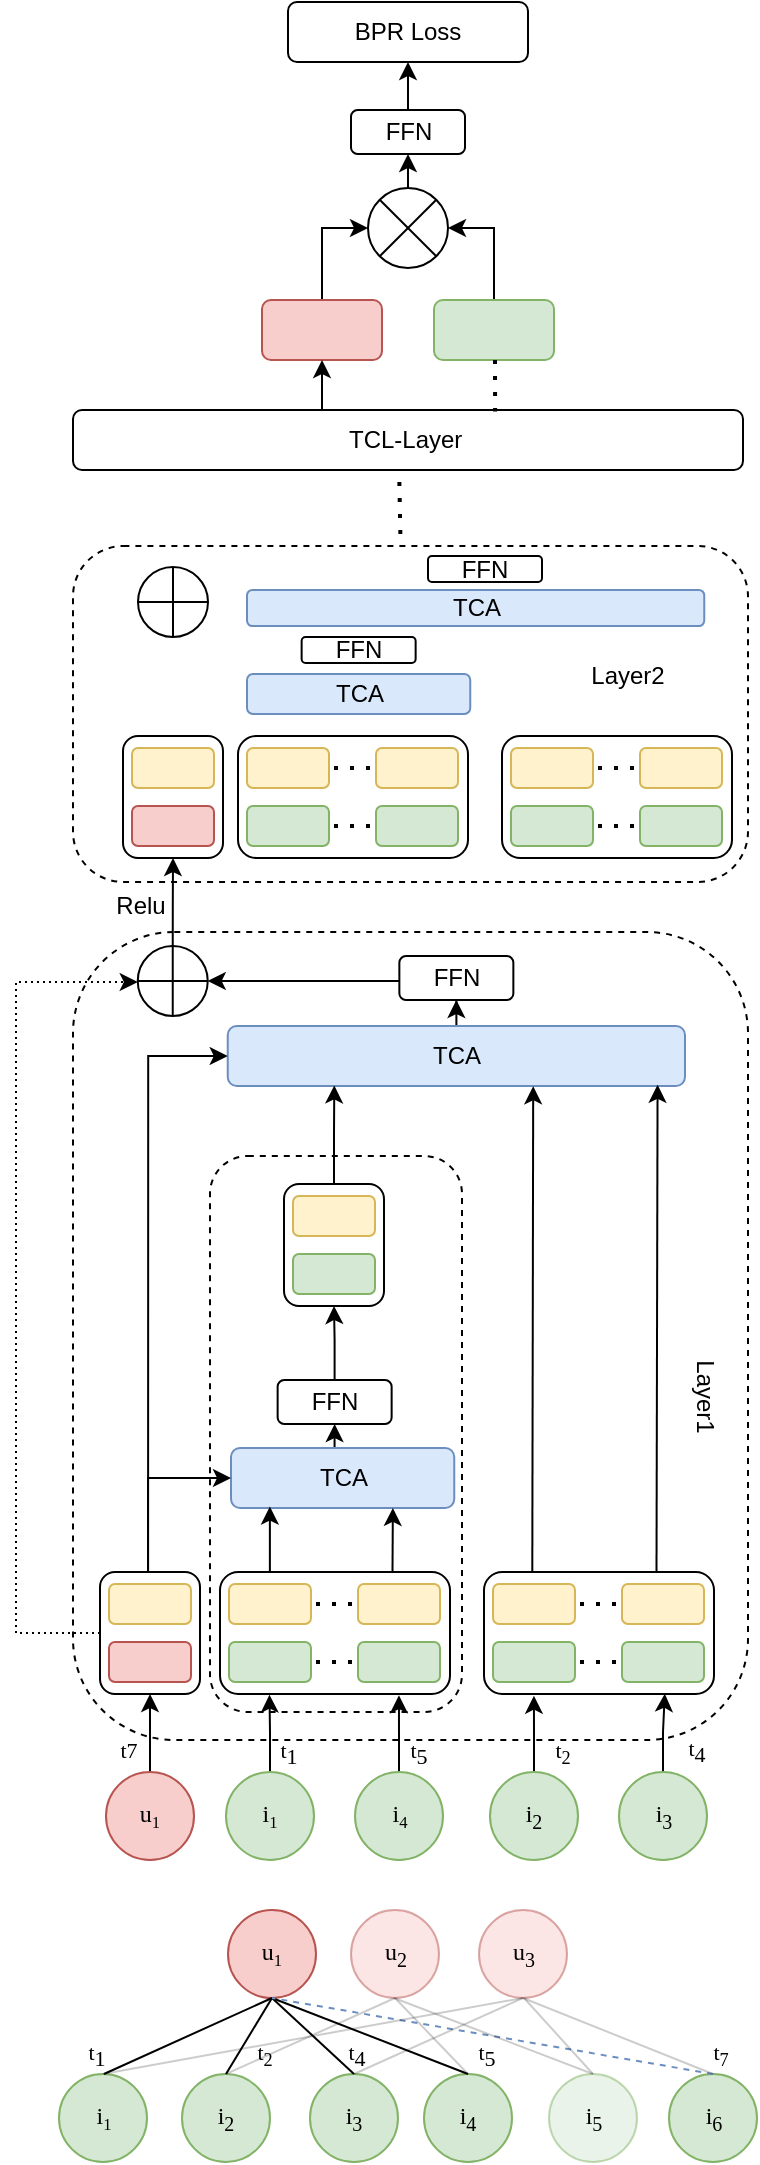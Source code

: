 <mxfile version="21.1.2" type="github">
  <diagram name="第 1 页" id="gWeG35e6C86zQD0y6pNc">
    <mxGraphModel dx="520" dy="282" grid="0" gridSize="10" guides="1" tooltips="1" connect="1" arrows="1" fold="1" page="1" pageScale="1" pageWidth="827" pageHeight="1169" math="0" shadow="0">
      <root>
        <mxCell id="0" />
        <mxCell id="1" parent="0" />
        <mxCell id="XD2-V8QEW1LzV1P3F_-f-18" value="" style="rounded=1;whiteSpace=wrap;html=1;dashed=1;" vertex="1" parent="1">
          <mxGeometry x="303.5" y="511" width="337.5" height="404" as="geometry" />
        </mxCell>
        <mxCell id="XD2-V8QEW1LzV1P3F_-f-1" value="BPR Loss" style="rounded=1;whiteSpace=wrap;html=1;" vertex="1" parent="1">
          <mxGeometry x="411" y="46" width="120" height="30" as="geometry" />
        </mxCell>
        <mxCell id="XD2-V8QEW1LzV1P3F_-f-12" style="edgeStyle=orthogonalEdgeStyle;rounded=0;orthogonalLoop=1;jettySize=auto;html=1;entryX=0;entryY=0.5;entryDx=0;entryDy=0;" edge="1" parent="1" source="XD2-V8QEW1LzV1P3F_-f-3" target="XD2-V8QEW1LzV1P3F_-f-7">
          <mxGeometry relative="1" as="geometry" />
        </mxCell>
        <mxCell id="XD2-V8QEW1LzV1P3F_-f-3" value="" style="rounded=1;whiteSpace=wrap;html=1;fillColor=#f8cecc;strokeColor=#b85450;" vertex="1" parent="1">
          <mxGeometry x="398" y="195" width="60" height="30" as="geometry" />
        </mxCell>
        <mxCell id="XD2-V8QEW1LzV1P3F_-f-13" style="edgeStyle=orthogonalEdgeStyle;rounded=0;orthogonalLoop=1;jettySize=auto;html=1;entryX=1;entryY=0.5;entryDx=0;entryDy=0;" edge="1" parent="1" source="XD2-V8QEW1LzV1P3F_-f-5" target="XD2-V8QEW1LzV1P3F_-f-7">
          <mxGeometry relative="1" as="geometry" />
        </mxCell>
        <mxCell id="XD2-V8QEW1LzV1P3F_-f-5" value="" style="rounded=1;whiteSpace=wrap;html=1;fillColor=#d5e8d4;strokeColor=#82b366;" vertex="1" parent="1">
          <mxGeometry x="484" y="195" width="60" height="30" as="geometry" />
        </mxCell>
        <mxCell id="XD2-V8QEW1LzV1P3F_-f-8" style="edgeStyle=orthogonalEdgeStyle;rounded=0;orthogonalLoop=1;jettySize=auto;html=1;entryX=0.5;entryY=1;entryDx=0;entryDy=0;" edge="1" parent="1" source="XD2-V8QEW1LzV1P3F_-f-6" target="XD2-V8QEW1LzV1P3F_-f-1">
          <mxGeometry relative="1" as="geometry" />
        </mxCell>
        <mxCell id="XD2-V8QEW1LzV1P3F_-f-6" value="FFN" style="rounded=1;whiteSpace=wrap;html=1;" vertex="1" parent="1">
          <mxGeometry x="442.5" y="100" width="57" height="22" as="geometry" />
        </mxCell>
        <mxCell id="XD2-V8QEW1LzV1P3F_-f-185" value="" style="rounded=1;whiteSpace=wrap;html=1;dashed=1;" vertex="1" parent="1">
          <mxGeometry x="372" y="623" width="126" height="278" as="geometry" />
        </mxCell>
        <mxCell id="XD2-V8QEW1LzV1P3F_-f-7" value="" style="ellipse;whiteSpace=wrap;html=1;aspect=fixed;" vertex="1" parent="1">
          <mxGeometry x="451" y="139" width="40" height="40" as="geometry" />
        </mxCell>
        <mxCell id="XD2-V8QEW1LzV1P3F_-f-10" value="" style="endArrow=none;html=1;rounded=0;entryX=0;entryY=0;entryDx=0;entryDy=0;exitX=1;exitY=1;exitDx=0;exitDy=0;" edge="1" parent="1" source="XD2-V8QEW1LzV1P3F_-f-7" target="XD2-V8QEW1LzV1P3F_-f-7">
          <mxGeometry width="50" height="50" relative="1" as="geometry">
            <mxPoint x="521" y="174" as="sourcePoint" />
            <mxPoint x="571" y="124" as="targetPoint" />
          </mxGeometry>
        </mxCell>
        <mxCell id="XD2-V8QEW1LzV1P3F_-f-11" value="" style="endArrow=none;html=1;rounded=0;entryX=1;entryY=0;entryDx=0;entryDy=0;exitX=0;exitY=1;exitDx=0;exitDy=0;" edge="1" parent="1" source="XD2-V8QEW1LzV1P3F_-f-7" target="XD2-V8QEW1LzV1P3F_-f-7">
          <mxGeometry width="50" height="50" relative="1" as="geometry">
            <mxPoint x="521" y="174" as="sourcePoint" />
            <mxPoint x="571" y="124" as="targetPoint" />
          </mxGeometry>
        </mxCell>
        <mxCell id="XD2-V8QEW1LzV1P3F_-f-14" value="TCL-Layer&amp;nbsp;" style="rounded=1;whiteSpace=wrap;html=1;" vertex="1" parent="1">
          <mxGeometry x="303.5" y="250" width="335" height="30" as="geometry" />
        </mxCell>
        <mxCell id="XD2-V8QEW1LzV1P3F_-f-15" value="" style="endArrow=classic;html=1;rounded=0;entryX=0.5;entryY=1;entryDx=0;entryDy=0;" edge="1" parent="1" target="XD2-V8QEW1LzV1P3F_-f-3">
          <mxGeometry width="50" height="50" relative="1" as="geometry">
            <mxPoint x="428" y="250" as="sourcePoint" />
            <mxPoint x="573" y="181" as="targetPoint" />
          </mxGeometry>
        </mxCell>
        <mxCell id="XD2-V8QEW1LzV1P3F_-f-16" value="" style="endArrow=none;dashed=1;html=1;dashPattern=1 3;strokeWidth=2;rounded=0;entryX=0.63;entryY=0.026;entryDx=0;entryDy=0;entryPerimeter=0;" edge="1" parent="1" target="XD2-V8QEW1LzV1P3F_-f-14">
          <mxGeometry width="50" height="50" relative="1" as="geometry">
            <mxPoint x="514.5" y="225" as="sourcePoint" />
            <mxPoint x="513.5" y="253" as="targetPoint" />
          </mxGeometry>
        </mxCell>
        <mxCell id="XD2-V8QEW1LzV1P3F_-f-17" value="" style="rounded=1;whiteSpace=wrap;html=1;dashed=1;" vertex="1" parent="1">
          <mxGeometry x="303.5" y="318" width="337.5" height="168" as="geometry" />
        </mxCell>
        <mxCell id="XD2-V8QEW1LzV1P3F_-f-60" style="edgeStyle=orthogonalEdgeStyle;rounded=0;orthogonalLoop=1;jettySize=auto;html=1;entryX=0.5;entryY=1;entryDx=0;entryDy=0;" edge="1" parent="1" source="XD2-V8QEW1LzV1P3F_-f-20" target="XD2-V8QEW1LzV1P3F_-f-57">
          <mxGeometry relative="1" as="geometry" />
        </mxCell>
        <mxCell id="XD2-V8QEW1LzV1P3F_-f-20" value="TCA" style="rounded=1;whiteSpace=wrap;html=1;fillColor=#dae8fc;strokeColor=#6c8ebf;" vertex="1" parent="1">
          <mxGeometry x="380.87" y="558" width="228.63" height="30" as="geometry" />
        </mxCell>
        <mxCell id="XD2-V8QEW1LzV1P3F_-f-46" style="edgeStyle=orthogonalEdgeStyle;rounded=0;orthogonalLoop=1;jettySize=auto;html=1;entryX=0.5;entryY=1;entryDx=0;entryDy=0;" edge="1" parent="1" target="XD2-V8QEW1LzV1P3F_-f-45">
          <mxGeometry relative="1" as="geometry">
            <mxPoint x="434.286" y="769" as="sourcePoint" />
          </mxGeometry>
        </mxCell>
        <mxCell id="XD2-V8QEW1LzV1P3F_-f-21" value="TCA" style="rounded=1;whiteSpace=wrap;html=1;fillColor=#dae8fc;strokeColor=#6c8ebf;" vertex="1" parent="1">
          <mxGeometry x="382.5" y="769" width="111.63" height="30" as="geometry" />
        </mxCell>
        <mxCell id="XD2-V8QEW1LzV1P3F_-f-55" style="edgeStyle=orthogonalEdgeStyle;rounded=0;orthogonalLoop=1;jettySize=auto;html=1;entryX=0;entryY=0.5;entryDx=0;entryDy=0;" edge="1" parent="1" source="XD2-V8QEW1LzV1P3F_-f-22" target="XD2-V8QEW1LzV1P3F_-f-21">
          <mxGeometry relative="1" as="geometry">
            <Array as="points">
              <mxPoint x="341" y="784" />
            </Array>
          </mxGeometry>
        </mxCell>
        <mxCell id="XD2-V8QEW1LzV1P3F_-f-62" style="edgeStyle=orthogonalEdgeStyle;rounded=0;orthogonalLoop=1;jettySize=auto;html=1;dashed=1;dashPattern=1 2;" edge="1" parent="1" source="XD2-V8QEW1LzV1P3F_-f-22" target="XD2-V8QEW1LzV1P3F_-f-63">
          <mxGeometry relative="1" as="geometry">
            <mxPoint x="317" y="562.034" as="targetPoint" />
            <Array as="points">
              <mxPoint x="275" y="861" />
              <mxPoint x="275" y="536" />
            </Array>
          </mxGeometry>
        </mxCell>
        <mxCell id="XD2-V8QEW1LzV1P3F_-f-22" value="" style="rounded=1;whiteSpace=wrap;html=1;" vertex="1" parent="1">
          <mxGeometry x="317" y="831" width="50" height="61" as="geometry" />
        </mxCell>
        <mxCell id="XD2-V8QEW1LzV1P3F_-f-25" value="" style="rounded=1;whiteSpace=wrap;html=1;fillColor=#f8cecc;strokeColor=#b85450;" vertex="1" parent="1">
          <mxGeometry x="321.5" y="866" width="41" height="20" as="geometry" />
        </mxCell>
        <mxCell id="XD2-V8QEW1LzV1P3F_-f-56" style="edgeStyle=orthogonalEdgeStyle;rounded=0;orthogonalLoop=1;jettySize=auto;html=1;entryX=0;entryY=0.5;entryDx=0;entryDy=0;exitX=0.481;exitY=0.006;exitDx=0;exitDy=0;exitPerimeter=0;" edge="1" parent="1" source="XD2-V8QEW1LzV1P3F_-f-22" target="XD2-V8QEW1LzV1P3F_-f-20">
          <mxGeometry relative="1" as="geometry">
            <Array as="points">
              <mxPoint x="341" y="573" />
            </Array>
          </mxGeometry>
        </mxCell>
        <mxCell id="XD2-V8QEW1LzV1P3F_-f-26" value="" style="rounded=1;whiteSpace=wrap;html=1;fillColor=#fff2cc;strokeColor=#d6b656;" vertex="1" parent="1">
          <mxGeometry x="321.5" y="837" width="41" height="20" as="geometry" />
        </mxCell>
        <mxCell id="XD2-V8QEW1LzV1P3F_-f-27" value="" style="rounded=1;whiteSpace=wrap;html=1;" vertex="1" parent="1">
          <mxGeometry x="377" y="831" width="115" height="61" as="geometry" />
        </mxCell>
        <mxCell id="XD2-V8QEW1LzV1P3F_-f-28" value="" style="rounded=1;whiteSpace=wrap;html=1;fillColor=#d5e8d4;strokeColor=#82b366;" vertex="1" parent="1">
          <mxGeometry x="381.5" y="866" width="41" height="20" as="geometry" />
        </mxCell>
        <mxCell id="XD2-V8QEW1LzV1P3F_-f-29" value="" style="rounded=1;whiteSpace=wrap;html=1;fillColor=#fff2cc;strokeColor=#d6b656;" vertex="1" parent="1">
          <mxGeometry x="381.5" y="837" width="41" height="20" as="geometry" />
        </mxCell>
        <mxCell id="XD2-V8QEW1LzV1P3F_-f-30" value="" style="rounded=1;whiteSpace=wrap;html=1;fillColor=#fff2cc;strokeColor=#d6b656;" vertex="1" parent="1">
          <mxGeometry x="446" y="837" width="41" height="20" as="geometry" />
        </mxCell>
        <mxCell id="XD2-V8QEW1LzV1P3F_-f-31" value="" style="rounded=1;whiteSpace=wrap;html=1;fillColor=#d5e8d4;strokeColor=#82b366;" vertex="1" parent="1">
          <mxGeometry x="446" y="866" width="41" height="20" as="geometry" />
        </mxCell>
        <mxCell id="XD2-V8QEW1LzV1P3F_-f-33" value="" style="endArrow=none;dashed=1;html=1;dashPattern=1 3;strokeWidth=2;rounded=0;entryX=1;entryY=0.5;entryDx=0;entryDy=0;exitX=0;exitY=0.5;exitDx=0;exitDy=0;" edge="1" parent="1">
          <mxGeometry width="50" height="50" relative="1" as="geometry">
            <mxPoint x="443" y="876" as="sourcePoint" />
            <mxPoint x="419.5" y="876" as="targetPoint" />
          </mxGeometry>
        </mxCell>
        <mxCell id="XD2-V8QEW1LzV1P3F_-f-34" value="" style="endArrow=none;dashed=1;html=1;dashPattern=1 3;strokeWidth=2;rounded=0;entryX=1;entryY=0.5;entryDx=0;entryDy=0;" edge="1" parent="1">
          <mxGeometry width="50" height="50" relative="1" as="geometry">
            <mxPoint x="443" y="847" as="sourcePoint" />
            <mxPoint x="419.5" y="847" as="targetPoint" />
          </mxGeometry>
        </mxCell>
        <mxCell id="XD2-V8QEW1LzV1P3F_-f-36" value="" style="rounded=1;whiteSpace=wrap;html=1;" vertex="1" parent="1">
          <mxGeometry x="509" y="831" width="115" height="61" as="geometry" />
        </mxCell>
        <mxCell id="XD2-V8QEW1LzV1P3F_-f-37" value="" style="rounded=1;whiteSpace=wrap;html=1;fillColor=#d5e8d4;strokeColor=#82b366;" vertex="1" parent="1">
          <mxGeometry x="513.5" y="866" width="41" height="20" as="geometry" />
        </mxCell>
        <mxCell id="XD2-V8QEW1LzV1P3F_-f-38" value="" style="rounded=1;whiteSpace=wrap;html=1;fillColor=#fff2cc;strokeColor=#d6b656;" vertex="1" parent="1">
          <mxGeometry x="513.5" y="837" width="41" height="20" as="geometry" />
        </mxCell>
        <mxCell id="XD2-V8QEW1LzV1P3F_-f-39" value="" style="rounded=1;whiteSpace=wrap;html=1;fillColor=#fff2cc;strokeColor=#d6b656;" vertex="1" parent="1">
          <mxGeometry x="578" y="837" width="41" height="20" as="geometry" />
        </mxCell>
        <mxCell id="XD2-V8QEW1LzV1P3F_-f-40" value="" style="rounded=1;whiteSpace=wrap;html=1;fillColor=#d5e8d4;strokeColor=#82b366;" vertex="1" parent="1">
          <mxGeometry x="578" y="866" width="41" height="20" as="geometry" />
        </mxCell>
        <mxCell id="XD2-V8QEW1LzV1P3F_-f-41" value="" style="endArrow=none;dashed=1;html=1;dashPattern=1 3;strokeWidth=2;rounded=0;entryX=1;entryY=0.5;entryDx=0;entryDy=0;exitX=0;exitY=0.5;exitDx=0;exitDy=0;" edge="1" parent="1">
          <mxGeometry width="50" height="50" relative="1" as="geometry">
            <mxPoint x="575" y="876" as="sourcePoint" />
            <mxPoint x="551.5" y="876" as="targetPoint" />
          </mxGeometry>
        </mxCell>
        <mxCell id="XD2-V8QEW1LzV1P3F_-f-42" value="" style="endArrow=none;dashed=1;html=1;dashPattern=1 3;strokeWidth=2;rounded=0;entryX=1;entryY=0.5;entryDx=0;entryDy=0;" edge="1" parent="1">
          <mxGeometry width="50" height="50" relative="1" as="geometry">
            <mxPoint x="575" y="847" as="sourcePoint" />
            <mxPoint x="551.5" y="847" as="targetPoint" />
          </mxGeometry>
        </mxCell>
        <mxCell id="XD2-V8QEW1LzV1P3F_-f-43" value="" style="endArrow=classic;html=1;rounded=0;exitX=0.21;exitY=0.005;exitDx=0;exitDy=0;exitPerimeter=0;entryX=0.668;entryY=1.004;entryDx=0;entryDy=0;entryPerimeter=0;" edge="1" parent="1" source="XD2-V8QEW1LzV1P3F_-f-36" target="XD2-V8QEW1LzV1P3F_-f-20">
          <mxGeometry width="50" height="50" relative="1" as="geometry">
            <mxPoint x="530" y="813" as="sourcePoint" />
            <mxPoint x="580" y="763" as="targetPoint" />
          </mxGeometry>
        </mxCell>
        <mxCell id="XD2-V8QEW1LzV1P3F_-f-44" value="" style="endArrow=classic;html=1;rounded=0;exitX=0.75;exitY=0;exitDx=0;exitDy=0;entryX=0.94;entryY=0.98;entryDx=0;entryDy=0;entryPerimeter=0;" edge="1" parent="1" source="XD2-V8QEW1LzV1P3F_-f-36" target="XD2-V8QEW1LzV1P3F_-f-20">
          <mxGeometry width="50" height="50" relative="1" as="geometry">
            <mxPoint x="543" y="841" as="sourcePoint" />
            <mxPoint x="499" y="679" as="targetPoint" />
          </mxGeometry>
        </mxCell>
        <mxCell id="XD2-V8QEW1LzV1P3F_-f-182" style="edgeStyle=orthogonalEdgeStyle;rounded=0;orthogonalLoop=1;jettySize=auto;html=1;entryX=0.5;entryY=1;entryDx=0;entryDy=0;" edge="1" parent="1" source="XD2-V8QEW1LzV1P3F_-f-45" target="XD2-V8QEW1LzV1P3F_-f-175">
          <mxGeometry relative="1" as="geometry" />
        </mxCell>
        <mxCell id="XD2-V8QEW1LzV1P3F_-f-45" value="FFN" style="rounded=1;whiteSpace=wrap;html=1;" vertex="1" parent="1">
          <mxGeometry x="405.82" y="735" width="57" height="22" as="geometry" />
        </mxCell>
        <mxCell id="XD2-V8QEW1LzV1P3F_-f-52" value="" style="endArrow=classic;html=1;rounded=0;exitX=0.217;exitY=-0.001;exitDx=0;exitDy=0;exitPerimeter=0;entryX=0.174;entryY=0.976;entryDx=0;entryDy=0;entryPerimeter=0;" edge="1" parent="1" source="XD2-V8QEW1LzV1P3F_-f-27" target="XD2-V8QEW1LzV1P3F_-f-21">
          <mxGeometry width="50" height="50" relative="1" as="geometry">
            <mxPoint x="423" y="842" as="sourcePoint" />
            <mxPoint x="473" y="792" as="targetPoint" />
          </mxGeometry>
        </mxCell>
        <mxCell id="XD2-V8QEW1LzV1P3F_-f-53" value="" style="endArrow=classic;html=1;rounded=0;exitX=0.75;exitY=0;exitDx=0;exitDy=0;entryX=0.725;entryY=0.998;entryDx=0;entryDy=0;entryPerimeter=0;" edge="1" parent="1" source="XD2-V8QEW1LzV1P3F_-f-27" target="XD2-V8QEW1LzV1P3F_-f-21">
          <mxGeometry width="50" height="50" relative="1" as="geometry">
            <mxPoint x="412" y="841" as="sourcePoint" />
            <mxPoint x="447" y="776" as="targetPoint" />
          </mxGeometry>
        </mxCell>
        <mxCell id="XD2-V8QEW1LzV1P3F_-f-66" style="edgeStyle=orthogonalEdgeStyle;rounded=0;orthogonalLoop=1;jettySize=auto;html=1;entryX=1;entryY=0.5;entryDx=0;entryDy=0;" edge="1" parent="1" source="XD2-V8QEW1LzV1P3F_-f-57" target="XD2-V8QEW1LzV1P3F_-f-63">
          <mxGeometry relative="1" as="geometry">
            <Array as="points">
              <mxPoint x="494.87" y="536" />
              <mxPoint x="418.87" y="536" />
            </Array>
          </mxGeometry>
        </mxCell>
        <mxCell id="XD2-V8QEW1LzV1P3F_-f-57" value="FFN" style="rounded=1;whiteSpace=wrap;html=1;" vertex="1" parent="1">
          <mxGeometry x="466.68" y="523" width="57" height="22" as="geometry" />
        </mxCell>
        <mxCell id="XD2-V8QEW1LzV1P3F_-f-70" style="edgeStyle=orthogonalEdgeStyle;rounded=0;orthogonalLoop=1;jettySize=auto;html=1;entryX=0.5;entryY=1;entryDx=0;entryDy=0;" edge="1" parent="1" source="XD2-V8QEW1LzV1P3F_-f-63" target="XD2-V8QEW1LzV1P3F_-f-67">
          <mxGeometry relative="1" as="geometry" />
        </mxCell>
        <mxCell id="XD2-V8QEW1LzV1P3F_-f-63" value="" style="ellipse;whiteSpace=wrap;html=1;aspect=fixed;" vertex="1" parent="1">
          <mxGeometry x="335.87" y="518" width="35" height="35" as="geometry" />
        </mxCell>
        <mxCell id="XD2-V8QEW1LzV1P3F_-f-64" value="" style="endArrow=none;html=1;rounded=0;entryX=0.5;entryY=0;entryDx=0;entryDy=0;exitX=0.5;exitY=1;exitDx=0;exitDy=0;" edge="1" parent="1" source="XD2-V8QEW1LzV1P3F_-f-63" target="XD2-V8QEW1LzV1P3F_-f-63">
          <mxGeometry width="50" height="50" relative="1" as="geometry">
            <mxPoint x="394.87" y="613" as="sourcePoint" />
            <mxPoint x="444.87" y="563" as="targetPoint" />
          </mxGeometry>
        </mxCell>
        <mxCell id="XD2-V8QEW1LzV1P3F_-f-65" value="" style="endArrow=none;html=1;rounded=0;exitX=1;exitY=0.5;exitDx=0;exitDy=0;entryX=0;entryY=0.5;entryDx=0;entryDy=0;" edge="1" parent="1" source="XD2-V8QEW1LzV1P3F_-f-63" target="XD2-V8QEW1LzV1P3F_-f-63">
          <mxGeometry width="50" height="50" relative="1" as="geometry">
            <mxPoint x="363.87" y="563" as="sourcePoint" />
            <mxPoint x="363.87" y="528" as="targetPoint" />
          </mxGeometry>
        </mxCell>
        <mxCell id="XD2-V8QEW1LzV1P3F_-f-67" value="" style="rounded=1;whiteSpace=wrap;html=1;" vertex="1" parent="1">
          <mxGeometry x="328.5" y="413" width="50" height="61" as="geometry" />
        </mxCell>
        <mxCell id="XD2-V8QEW1LzV1P3F_-f-68" value="" style="rounded=1;whiteSpace=wrap;html=1;fillColor=#f8cecc;strokeColor=#b85450;" vertex="1" parent="1">
          <mxGeometry x="333" y="448" width="41" height="20" as="geometry" />
        </mxCell>
        <mxCell id="XD2-V8QEW1LzV1P3F_-f-69" value="" style="rounded=1;whiteSpace=wrap;html=1;fillColor=#fff2cc;strokeColor=#d6b656;" vertex="1" parent="1">
          <mxGeometry x="333" y="419" width="41" height="20" as="geometry" />
        </mxCell>
        <mxCell id="XD2-V8QEW1LzV1P3F_-f-71" value="Layer1" style="text;html=1;strokeColor=none;fillColor=none;align=center;verticalAlign=middle;whiteSpace=wrap;rounded=0;rotation=90;" vertex="1" parent="1">
          <mxGeometry x="589.5" y="728" width="60" height="30" as="geometry" />
        </mxCell>
        <mxCell id="XD2-V8QEW1LzV1P3F_-f-72" value="Layer2" style="text;html=1;strokeColor=none;fillColor=none;align=center;verticalAlign=middle;whiteSpace=wrap;rounded=0;" vertex="1" parent="1">
          <mxGeometry x="550.5" y="368" width="60" height="30" as="geometry" />
        </mxCell>
        <mxCell id="XD2-V8QEW1LzV1P3F_-f-73" value="" style="endArrow=none;dashed=1;html=1;dashPattern=1 3;strokeWidth=2;rounded=0;entryX=0.63;entryY=0.026;entryDx=0;entryDy=0;entryPerimeter=0;" edge="1" parent="1">
          <mxGeometry width="50" height="50" relative="1" as="geometry">
            <mxPoint x="466.68" y="286" as="sourcePoint" />
            <mxPoint x="467.18" y="312" as="targetPoint" />
          </mxGeometry>
        </mxCell>
        <mxCell id="XD2-V8QEW1LzV1P3F_-f-75" value="u&lt;span style=&quot;font-size: 10px;&quot;&gt;&lt;sub&gt;1&lt;/sub&gt;&lt;/span&gt;" style="ellipse;whiteSpace=wrap;html=1;aspect=fixed;fontFamily=Times New Roman;fillColor=#f8cecc;strokeColor=#b85450;" vertex="1" parent="1">
          <mxGeometry x="381" y="1000" width="44" height="44" as="geometry" />
        </mxCell>
        <mxCell id="XD2-V8QEW1LzV1P3F_-f-76" value="u&lt;sub&gt;2&lt;/sub&gt;" style="ellipse;whiteSpace=wrap;html=1;aspect=fixed;fontFamily=Times New Roman;opacity=50;fillColor=#f8cecc;strokeColor=#b85450;" vertex="1" parent="1">
          <mxGeometry x="442.5" y="1000" width="44" height="44" as="geometry" />
        </mxCell>
        <mxCell id="XD2-V8QEW1LzV1P3F_-f-77" value="u&lt;sub&gt;3&lt;/sub&gt;" style="ellipse;whiteSpace=wrap;html=1;aspect=fixed;fontFamily=Times New Roman;fillColor=#f8cecc;strokeColor=#b85450;opacity=50;" vertex="1" parent="1">
          <mxGeometry x="506.5" y="1000" width="44" height="44" as="geometry" />
        </mxCell>
        <mxCell id="XD2-V8QEW1LzV1P3F_-f-80" value="i&lt;sub&gt;6&lt;/sub&gt;" style="ellipse;whiteSpace=wrap;html=1;aspect=fixed;fontFamily=Times New Roman;fillColor=#d5e8d4;strokeColor=#82b366;" vertex="1" parent="1">
          <mxGeometry x="601.5" y="1082" width="44" height="44" as="geometry" />
        </mxCell>
        <mxCell id="XD2-V8QEW1LzV1P3F_-f-81" value="i&lt;span style=&quot;font-size: 10px;&quot;&gt;&lt;sub&gt;1&lt;/sub&gt;&lt;/span&gt;" style="ellipse;whiteSpace=wrap;html=1;aspect=fixed;fontFamily=Times New Roman;fillColor=#d5e8d4;strokeColor=#82b366;" vertex="1" parent="1">
          <mxGeometry x="296.5" y="1082" width="44" height="44" as="geometry" />
        </mxCell>
        <mxCell id="XD2-V8QEW1LzV1P3F_-f-82" value="i&lt;sub&gt;2&lt;/sub&gt;" style="ellipse;whiteSpace=wrap;html=1;aspect=fixed;fontFamily=Times New Roman;fillColor=#d5e8d4;strokeColor=#82b366;" vertex="1" parent="1">
          <mxGeometry x="358" y="1082" width="44" height="44" as="geometry" />
        </mxCell>
        <mxCell id="XD2-V8QEW1LzV1P3F_-f-83" value="i&lt;sub&gt;3&lt;/sub&gt;" style="ellipse;whiteSpace=wrap;html=1;aspect=fixed;fontFamily=Times New Roman;fillColor=#d5e8d4;strokeColor=#82b366;" vertex="1" parent="1">
          <mxGeometry x="422" y="1082" width="44" height="44" as="geometry" />
        </mxCell>
        <mxCell id="XD2-V8QEW1LzV1P3F_-f-84" value="i&lt;sub&gt;4&lt;/sub&gt;" style="ellipse;whiteSpace=wrap;html=1;aspect=fixed;fontFamily=Times New Roman;fillColor=#d5e8d4;strokeColor=#82b366;" vertex="1" parent="1">
          <mxGeometry x="479" y="1082" width="44" height="44" as="geometry" />
        </mxCell>
        <mxCell id="XD2-V8QEW1LzV1P3F_-f-85" value="i&lt;sub&gt;5&lt;/sub&gt;" style="ellipse;whiteSpace=wrap;html=1;aspect=fixed;fontFamily=Times New Roman;opacity=50;fillColor=#d5e8d4;strokeColor=#82b366;" vertex="1" parent="1">
          <mxGeometry x="541.5" y="1082" width="44" height="44" as="geometry" />
        </mxCell>
        <mxCell id="XD2-V8QEW1LzV1P3F_-f-90" value="" style="endArrow=none;html=1;rounded=0;exitX=0.5;exitY=0;exitDx=0;exitDy=0;entryX=0.5;entryY=1;entryDx=0;entryDy=0;" edge="1" parent="1">
          <mxGeometry width="50" height="50" relative="1" as="geometry">
            <mxPoint x="319" y="1082" as="sourcePoint" />
            <mxPoint x="403" y="1044" as="targetPoint" />
          </mxGeometry>
        </mxCell>
        <mxCell id="XD2-V8QEW1LzV1P3F_-f-91" value="" style="endArrow=none;html=1;rounded=0;exitX=0.5;exitY=0;exitDx=0;exitDy=0;entryX=0.5;entryY=1;entryDx=0;entryDy=0;" edge="1" parent="1" source="XD2-V8QEW1LzV1P3F_-f-82" target="XD2-V8QEW1LzV1P3F_-f-75">
          <mxGeometry width="50" height="50" relative="1" as="geometry">
            <mxPoint x="329" y="1092" as="sourcePoint" />
            <mxPoint x="401" y="1043" as="targetPoint" />
          </mxGeometry>
        </mxCell>
        <mxCell id="XD2-V8QEW1LzV1P3F_-f-92" value="" style="endArrow=none;html=1;rounded=0;exitX=0.5;exitY=0;exitDx=0;exitDy=0;entryX=0.5;entryY=1;entryDx=0;entryDy=0;" edge="1" parent="1" source="XD2-V8QEW1LzV1P3F_-f-83" target="XD2-V8QEW1LzV1P3F_-f-75">
          <mxGeometry width="50" height="50" relative="1" as="geometry">
            <mxPoint x="390" y="1092" as="sourcePoint" />
            <mxPoint x="413" y="1054" as="targetPoint" />
          </mxGeometry>
        </mxCell>
        <mxCell id="XD2-V8QEW1LzV1P3F_-f-93" value="" style="endArrow=none;html=1;rounded=0;exitX=0.5;exitY=0;exitDx=0;exitDy=0;entryX=0.5;entryY=1;entryDx=0;entryDy=0;" edge="1" parent="1" source="XD2-V8QEW1LzV1P3F_-f-84" target="XD2-V8QEW1LzV1P3F_-f-75">
          <mxGeometry width="50" height="50" relative="1" as="geometry">
            <mxPoint x="486.5" y="1086" as="sourcePoint" />
            <mxPoint x="445.5" y="1048" as="targetPoint" />
          </mxGeometry>
        </mxCell>
        <mxCell id="XD2-V8QEW1LzV1P3F_-f-101" style="edgeStyle=orthogonalEdgeStyle;rounded=0;orthogonalLoop=1;jettySize=auto;html=1;entryX=0.5;entryY=1;entryDx=0;entryDy=0;" edge="1" parent="1" source="XD2-V8QEW1LzV1P3F_-f-94" target="XD2-V8QEW1LzV1P3F_-f-22">
          <mxGeometry relative="1" as="geometry" />
        </mxCell>
        <mxCell id="XD2-V8QEW1LzV1P3F_-f-94" value="u&lt;span style=&quot;font-size: 10px;&quot;&gt;&lt;sub&gt;1&lt;/sub&gt;&lt;/span&gt;" style="ellipse;whiteSpace=wrap;html=1;aspect=fixed;fontFamily=Times New Roman;fillColor=#f8cecc;strokeColor=#b85450;" vertex="1" parent="1">
          <mxGeometry x="320" y="931" width="44" height="44" as="geometry" />
        </mxCell>
        <mxCell id="XD2-V8QEW1LzV1P3F_-f-95" value="" style="endArrow=none;html=1;rounded=0;exitX=0.5;exitY=0;exitDx=0;exitDy=0;entryX=0.5;entryY=1;entryDx=0;entryDy=0;dashed=1;fillColor=#dae8fc;strokeColor=#6c8ebf;" edge="1" parent="1" source="XD2-V8QEW1LzV1P3F_-f-80" target="XD2-V8QEW1LzV1P3F_-f-75">
          <mxGeometry width="50" height="50" relative="1" as="geometry">
            <mxPoint x="617" y="1078" as="sourcePoint" />
            <mxPoint x="667" y="1028" as="targetPoint" />
          </mxGeometry>
        </mxCell>
        <mxCell id="XD2-V8QEW1LzV1P3F_-f-102" style="edgeStyle=orthogonalEdgeStyle;rounded=0;orthogonalLoop=1;jettySize=auto;html=1;entryX=0.215;entryY=1.006;entryDx=0;entryDy=0;entryPerimeter=0;" edge="1" parent="1" source="XD2-V8QEW1LzV1P3F_-f-96" target="XD2-V8QEW1LzV1P3F_-f-27">
          <mxGeometry relative="1" as="geometry" />
        </mxCell>
        <mxCell id="XD2-V8QEW1LzV1P3F_-f-96" value="i&lt;span style=&quot;font-size: 10px;&quot;&gt;&lt;sub&gt;1&lt;/sub&gt;&lt;/span&gt;" style="ellipse;whiteSpace=wrap;html=1;aspect=fixed;fontFamily=Times New Roman;fillColor=#d5e8d4;strokeColor=#82b366;" vertex="1" parent="1">
          <mxGeometry x="380" y="931" width="44" height="44" as="geometry" />
        </mxCell>
        <mxCell id="XD2-V8QEW1LzV1P3F_-f-104" style="edgeStyle=orthogonalEdgeStyle;rounded=0;orthogonalLoop=1;jettySize=auto;html=1;entryX=0.217;entryY=1.014;entryDx=0;entryDy=0;entryPerimeter=0;" edge="1" parent="1" source="XD2-V8QEW1LzV1P3F_-f-97" target="XD2-V8QEW1LzV1P3F_-f-36">
          <mxGeometry relative="1" as="geometry" />
        </mxCell>
        <mxCell id="XD2-V8QEW1LzV1P3F_-f-97" value="i&lt;sub&gt;2&lt;/sub&gt;" style="ellipse;whiteSpace=wrap;html=1;aspect=fixed;fontFamily=Times New Roman;fillColor=#d5e8d4;strokeColor=#82b366;" vertex="1" parent="1">
          <mxGeometry x="512" y="931" width="44" height="44" as="geometry" />
        </mxCell>
        <mxCell id="XD2-V8QEW1LzV1P3F_-f-103" style="edgeStyle=orthogonalEdgeStyle;rounded=0;orthogonalLoop=1;jettySize=auto;html=1;entryX=0.778;entryY=1.01;entryDx=0;entryDy=0;entryPerimeter=0;" edge="1" parent="1" source="XD2-V8QEW1LzV1P3F_-f-98" target="XD2-V8QEW1LzV1P3F_-f-27">
          <mxGeometry relative="1" as="geometry" />
        </mxCell>
        <mxCell id="XD2-V8QEW1LzV1P3F_-f-98" value="i&lt;span style=&quot;font-size: 10px;&quot;&gt;&lt;sub&gt;4&lt;/sub&gt;&lt;/span&gt;" style="ellipse;whiteSpace=wrap;html=1;aspect=fixed;fontFamily=Times New Roman;fillColor=#d5e8d4;strokeColor=#82b366;" vertex="1" parent="1">
          <mxGeometry x="444.5" y="931" width="44" height="44" as="geometry" />
        </mxCell>
        <mxCell id="XD2-V8QEW1LzV1P3F_-f-105" style="edgeStyle=orthogonalEdgeStyle;rounded=0;orthogonalLoop=1;jettySize=auto;html=1;entryX=0.786;entryY=0.998;entryDx=0;entryDy=0;entryPerimeter=0;" edge="1" parent="1" source="XD2-V8QEW1LzV1P3F_-f-99" target="XD2-V8QEW1LzV1P3F_-f-36">
          <mxGeometry relative="1" as="geometry" />
        </mxCell>
        <mxCell id="XD2-V8QEW1LzV1P3F_-f-99" value="i&lt;sub&gt;3&lt;/sub&gt;" style="ellipse;whiteSpace=wrap;html=1;aspect=fixed;fontFamily=Times New Roman;fillColor=#d5e8d4;strokeColor=#82b366;" vertex="1" parent="1">
          <mxGeometry x="576.5" y="931" width="44" height="44" as="geometry" />
        </mxCell>
        <mxCell id="XD2-V8QEW1LzV1P3F_-f-106" value="&lt;font style=&quot;font-size: 11px;&quot; face=&quot;Times New Roman&quot;&gt;t&lt;sub style=&quot;font-size: 11px;&quot;&gt;1&lt;/sub&gt;&lt;/font&gt;" style="text;html=1;align=center;verticalAlign=middle;resizable=0;points=[];autosize=1;strokeColor=none;fillColor=none;" vertex="1" parent="1">
          <mxGeometry x="301.5" y="1057" width="27" height="30" as="geometry" />
        </mxCell>
        <mxCell id="XD2-V8QEW1LzV1P3F_-f-107" value="&lt;font style=&quot;font-size: 11px;&quot; face=&quot;Times New Roman&quot;&gt;t&lt;sub style=&quot;font-size: 11px;&quot;&gt;5&lt;/sub&gt;&lt;/font&gt;" style="text;html=1;align=center;verticalAlign=middle;resizable=0;points=[];autosize=1;strokeColor=none;fillColor=none;" vertex="1" parent="1">
          <mxGeometry x="496" y="1057" width="27" height="30" as="geometry" />
        </mxCell>
        <mxCell id="XD2-V8QEW1LzV1P3F_-f-108" value="&lt;font style=&quot;font-size: 11px;&quot; face=&quot;Times New Roman&quot;&gt;t&lt;sub style=&quot;font-size: 11px;&quot;&gt;4&lt;/sub&gt;&lt;/font&gt;" style="text;html=1;align=center;verticalAlign=middle;resizable=0;points=[];autosize=1;strokeColor=none;fillColor=none;" vertex="1" parent="1">
          <mxGeometry x="431.81" y="1057" width="27" height="30" as="geometry" />
        </mxCell>
        <mxCell id="XD2-V8QEW1LzV1P3F_-f-109" value="&lt;font style=&quot;font-size: 11px;&quot; face=&quot;Times New Roman&quot;&gt;t&lt;sub&gt;2&lt;/sub&gt;&lt;/font&gt;" style="text;html=1;align=center;verticalAlign=middle;resizable=0;points=[];autosize=1;strokeColor=none;fillColor=none;" vertex="1" parent="1">
          <mxGeometry x="385.5" y="1057" width="27" height="30" as="geometry" />
        </mxCell>
        <mxCell id="XD2-V8QEW1LzV1P3F_-f-110" value="&lt;font style=&quot;font-size: 11px;&quot; face=&quot;Times New Roman&quot;&gt;t&lt;sub&gt;7&lt;/sub&gt;&lt;/font&gt;" style="text;html=1;align=center;verticalAlign=middle;resizable=0;points=[];autosize=1;strokeColor=none;fillColor=none;" vertex="1" parent="1">
          <mxGeometry x="613" y="1057" width="27" height="30" as="geometry" />
        </mxCell>
        <mxCell id="XD2-V8QEW1LzV1P3F_-f-111" value="&lt;font style=&quot;font-size: 11px;&quot; face=&quot;Times New Roman&quot;&gt;t7&lt;/font&gt;" style="text;html=1;align=center;verticalAlign=middle;resizable=0;points=[];autosize=1;strokeColor=none;fillColor=none;" vertex="1" parent="1">
          <mxGeometry x="317" y="906" width="27" height="27" as="geometry" />
        </mxCell>
        <mxCell id="XD2-V8QEW1LzV1P3F_-f-112" value="&lt;font style=&quot;font-size: 11px;&quot; face=&quot;Times New Roman&quot;&gt;t&lt;sub style=&quot;font-size: 11px;&quot;&gt;1&lt;/sub&gt;&lt;/font&gt;" style="text;html=1;align=center;verticalAlign=middle;resizable=0;points=[];autosize=1;strokeColor=none;fillColor=none;" vertex="1" parent="1">
          <mxGeometry x="397" y="906" width="27" height="30" as="geometry" />
        </mxCell>
        <mxCell id="XD2-V8QEW1LzV1P3F_-f-113" value="&lt;font style=&quot;font-size: 11px;&quot; face=&quot;Times New Roman&quot;&gt;t&lt;sub style=&quot;font-size: 11px;&quot;&gt;5&lt;/sub&gt;&lt;/font&gt;" style="text;html=1;align=center;verticalAlign=middle;resizable=0;points=[];autosize=1;strokeColor=none;fillColor=none;" vertex="1" parent="1">
          <mxGeometry x="462" y="906" width="27" height="30" as="geometry" />
        </mxCell>
        <mxCell id="XD2-V8QEW1LzV1P3F_-f-114" value="&lt;font style=&quot;font-size: 11px;&quot; face=&quot;Times New Roman&quot;&gt;t&lt;sub&gt;2&lt;/sub&gt;&lt;/font&gt;" style="text;html=1;align=center;verticalAlign=middle;resizable=0;points=[];autosize=1;strokeColor=none;fillColor=none;" vertex="1" parent="1">
          <mxGeometry x="534.5" y="906" width="27" height="30" as="geometry" />
        </mxCell>
        <mxCell id="XD2-V8QEW1LzV1P3F_-f-115" value="&lt;font style=&quot;font-size: 11px;&quot; face=&quot;Times New Roman&quot;&gt;t&lt;sub style=&quot;font-size: 11px;&quot;&gt;4&lt;/sub&gt;&lt;/font&gt;" style="text;html=1;align=center;verticalAlign=middle;resizable=0;points=[];autosize=1;strokeColor=none;fillColor=none;" vertex="1" parent="1">
          <mxGeometry x="601" y="904.5" width="27" height="30" as="geometry" />
        </mxCell>
        <mxCell id="XD2-V8QEW1LzV1P3F_-f-116" value="" style="endArrow=none;html=1;rounded=0;exitX=0.5;exitY=0;exitDx=0;exitDy=0;entryX=0.5;entryY=1;entryDx=0;entryDy=0;opacity=20;" edge="1" parent="1" source="XD2-V8QEW1LzV1P3F_-f-82" target="XD2-V8QEW1LzV1P3F_-f-76">
          <mxGeometry width="50" height="50" relative="1" as="geometry">
            <mxPoint x="454" y="1092" as="sourcePoint" />
            <mxPoint x="413" y="1054" as="targetPoint" />
          </mxGeometry>
        </mxCell>
        <mxCell id="XD2-V8QEW1LzV1P3F_-f-117" value="" style="endArrow=none;html=1;rounded=0;entryX=0.5;entryY=1;entryDx=0;entryDy=0;opacity=20;exitX=0.5;exitY=0;exitDx=0;exitDy=0;" edge="1" parent="1" source="XD2-V8QEW1LzV1P3F_-f-84" target="XD2-V8QEW1LzV1P3F_-f-76">
          <mxGeometry width="50" height="50" relative="1" as="geometry">
            <mxPoint x="390" y="1092" as="sourcePoint" />
            <mxPoint x="475" y="1054" as="targetPoint" />
          </mxGeometry>
        </mxCell>
        <mxCell id="XD2-V8QEW1LzV1P3F_-f-118" value="" style="endArrow=none;html=1;rounded=0;opacity=20;exitX=0.5;exitY=0;exitDx=0;exitDy=0;" edge="1" parent="1" source="XD2-V8QEW1LzV1P3F_-f-85">
          <mxGeometry width="50" height="50" relative="1" as="geometry">
            <mxPoint x="544" y="1080" as="sourcePoint" />
            <mxPoint x="464" y="1044" as="targetPoint" />
          </mxGeometry>
        </mxCell>
        <mxCell id="XD2-V8QEW1LzV1P3F_-f-119" value="" style="endArrow=none;html=1;rounded=0;opacity=20;entryX=0.5;entryY=1;entryDx=0;entryDy=0;exitX=0.5;exitY=0;exitDx=0;exitDy=0;" edge="1" parent="1" source="XD2-V8QEW1LzV1P3F_-f-80" target="XD2-V8QEW1LzV1P3F_-f-77">
          <mxGeometry width="50" height="50" relative="1" as="geometry">
            <mxPoint x="645.5" y="1087" as="sourcePoint" />
            <mxPoint x="545.5" y="1049" as="targetPoint" />
          </mxGeometry>
        </mxCell>
        <mxCell id="XD2-V8QEW1LzV1P3F_-f-120" value="" style="endArrow=none;html=1;rounded=0;opacity=20;exitX=0.5;exitY=0;exitDx=0;exitDy=0;" edge="1" parent="1" source="XD2-V8QEW1LzV1P3F_-f-85">
          <mxGeometry width="50" height="50" relative="1" as="geometry">
            <mxPoint x="634" y="1092" as="sourcePoint" />
            <mxPoint x="529" y="1044" as="targetPoint" />
          </mxGeometry>
        </mxCell>
        <mxCell id="XD2-V8QEW1LzV1P3F_-f-121" value="" style="endArrow=none;html=1;rounded=0;opacity=20;entryX=0.5;entryY=1;entryDx=0;entryDy=0;" edge="1" parent="1" target="XD2-V8QEW1LzV1P3F_-f-77">
          <mxGeometry width="50" height="50" relative="1" as="geometry">
            <mxPoint x="444" y="1082" as="sourcePoint" />
            <mxPoint x="539" y="1054" as="targetPoint" />
          </mxGeometry>
        </mxCell>
        <mxCell id="XD2-V8QEW1LzV1P3F_-f-122" value="" style="endArrow=none;html=1;rounded=0;opacity=20;entryX=0.5;entryY=0;entryDx=0;entryDy=0;exitX=0.5;exitY=1;exitDx=0;exitDy=0;" edge="1" parent="1" source="XD2-V8QEW1LzV1P3F_-f-77" target="XD2-V8QEW1LzV1P3F_-f-81">
          <mxGeometry width="50" height="50" relative="1" as="geometry">
            <mxPoint x="634" y="1092" as="sourcePoint" />
            <mxPoint x="539" y="1054" as="targetPoint" />
          </mxGeometry>
        </mxCell>
        <mxCell id="XD2-V8QEW1LzV1P3F_-f-123" value="" style="rounded=1;whiteSpace=wrap;html=1;" vertex="1" parent="1">
          <mxGeometry x="386" y="413" width="115" height="61" as="geometry" />
        </mxCell>
        <mxCell id="XD2-V8QEW1LzV1P3F_-f-124" value="" style="rounded=1;whiteSpace=wrap;html=1;fillColor=#d5e8d4;strokeColor=#82b366;" vertex="1" parent="1">
          <mxGeometry x="390.5" y="448" width="41" height="20" as="geometry" />
        </mxCell>
        <mxCell id="XD2-V8QEW1LzV1P3F_-f-125" value="" style="rounded=1;whiteSpace=wrap;html=1;fillColor=#fff2cc;strokeColor=#d6b656;" vertex="1" parent="1">
          <mxGeometry x="390.5" y="419" width="41" height="20" as="geometry" />
        </mxCell>
        <mxCell id="XD2-V8QEW1LzV1P3F_-f-126" value="" style="rounded=1;whiteSpace=wrap;html=1;fillColor=#fff2cc;strokeColor=#d6b656;" vertex="1" parent="1">
          <mxGeometry x="455" y="419" width="41" height="20" as="geometry" />
        </mxCell>
        <mxCell id="XD2-V8QEW1LzV1P3F_-f-127" value="" style="rounded=1;whiteSpace=wrap;html=1;fillColor=#d5e8d4;strokeColor=#82b366;" vertex="1" parent="1">
          <mxGeometry x="455" y="448" width="41" height="20" as="geometry" />
        </mxCell>
        <mxCell id="XD2-V8QEW1LzV1P3F_-f-128" value="" style="endArrow=none;dashed=1;html=1;dashPattern=1 3;strokeWidth=2;rounded=0;entryX=1;entryY=0.5;entryDx=0;entryDy=0;exitX=0;exitY=0.5;exitDx=0;exitDy=0;" edge="1" parent="1">
          <mxGeometry width="50" height="50" relative="1" as="geometry">
            <mxPoint x="452" y="458" as="sourcePoint" />
            <mxPoint x="428.5" y="458" as="targetPoint" />
          </mxGeometry>
        </mxCell>
        <mxCell id="XD2-V8QEW1LzV1P3F_-f-129" value="" style="endArrow=none;dashed=1;html=1;dashPattern=1 3;strokeWidth=2;rounded=0;entryX=1;entryY=0.5;entryDx=0;entryDy=0;" edge="1" parent="1">
          <mxGeometry width="50" height="50" relative="1" as="geometry">
            <mxPoint x="452" y="429" as="sourcePoint" />
            <mxPoint x="428.5" y="429" as="targetPoint" />
          </mxGeometry>
        </mxCell>
        <mxCell id="XD2-V8QEW1LzV1P3F_-f-130" value="" style="rounded=1;whiteSpace=wrap;html=1;" vertex="1" parent="1">
          <mxGeometry x="518" y="413" width="115" height="61" as="geometry" />
        </mxCell>
        <mxCell id="XD2-V8QEW1LzV1P3F_-f-131" value="" style="rounded=1;whiteSpace=wrap;html=1;fillColor=#d5e8d4;strokeColor=#82b366;" vertex="1" parent="1">
          <mxGeometry x="522.5" y="448" width="41" height="20" as="geometry" />
        </mxCell>
        <mxCell id="XD2-V8QEW1LzV1P3F_-f-132" value="" style="rounded=1;whiteSpace=wrap;html=1;fillColor=#fff2cc;strokeColor=#d6b656;" vertex="1" parent="1">
          <mxGeometry x="522.5" y="419" width="41" height="20" as="geometry" />
        </mxCell>
        <mxCell id="XD2-V8QEW1LzV1P3F_-f-133" value="" style="rounded=1;whiteSpace=wrap;html=1;fillColor=#fff2cc;strokeColor=#d6b656;" vertex="1" parent="1">
          <mxGeometry x="587" y="419" width="41" height="20" as="geometry" />
        </mxCell>
        <mxCell id="XD2-V8QEW1LzV1P3F_-f-134" value="" style="rounded=1;whiteSpace=wrap;html=1;fillColor=#d5e8d4;strokeColor=#82b366;" vertex="1" parent="1">
          <mxGeometry x="587" y="448" width="41" height="20" as="geometry" />
        </mxCell>
        <mxCell id="XD2-V8QEW1LzV1P3F_-f-135" value="" style="endArrow=none;dashed=1;html=1;dashPattern=1 3;strokeWidth=2;rounded=0;entryX=1;entryY=0.5;entryDx=0;entryDy=0;exitX=0;exitY=0.5;exitDx=0;exitDy=0;" edge="1" parent="1">
          <mxGeometry width="50" height="50" relative="1" as="geometry">
            <mxPoint x="584" y="458" as="sourcePoint" />
            <mxPoint x="560.5" y="458" as="targetPoint" />
          </mxGeometry>
        </mxCell>
        <mxCell id="XD2-V8QEW1LzV1P3F_-f-136" value="" style="endArrow=none;dashed=1;html=1;dashPattern=1 3;strokeWidth=2;rounded=0;entryX=1;entryY=0.5;entryDx=0;entryDy=0;" edge="1" parent="1">
          <mxGeometry width="50" height="50" relative="1" as="geometry">
            <mxPoint x="584" y="429" as="sourcePoint" />
            <mxPoint x="560.5" y="429" as="targetPoint" />
          </mxGeometry>
        </mxCell>
        <mxCell id="XD2-V8QEW1LzV1P3F_-f-137" value="TCA" style="rounded=1;whiteSpace=wrap;html=1;fillColor=#dae8fc;strokeColor=#6c8ebf;" vertex="1" parent="1">
          <mxGeometry x="390.5" y="340" width="228.63" height="18" as="geometry" />
        </mxCell>
        <mxCell id="XD2-V8QEW1LzV1P3F_-f-140" value="TCA" style="rounded=1;whiteSpace=wrap;html=1;fillColor=#dae8fc;strokeColor=#6c8ebf;" vertex="1" parent="1">
          <mxGeometry x="390.5" y="382" width="111.63" height="20" as="geometry" />
        </mxCell>
        <mxCell id="XD2-V8QEW1LzV1P3F_-f-141" value="" style="ellipse;whiteSpace=wrap;html=1;aspect=fixed;" vertex="1" parent="1">
          <mxGeometry x="336" y="328.5" width="35" height="35" as="geometry" />
        </mxCell>
        <mxCell id="XD2-V8QEW1LzV1P3F_-f-142" value="" style="endArrow=none;html=1;rounded=0;entryX=0.5;entryY=0;entryDx=0;entryDy=0;exitX=0.5;exitY=1;exitDx=0;exitDy=0;" edge="1" parent="1" source="XD2-V8QEW1LzV1P3F_-f-141" target="XD2-V8QEW1LzV1P3F_-f-141">
          <mxGeometry width="50" height="50" relative="1" as="geometry">
            <mxPoint x="395" y="423.5" as="sourcePoint" />
            <mxPoint x="445" y="373.5" as="targetPoint" />
          </mxGeometry>
        </mxCell>
        <mxCell id="XD2-V8QEW1LzV1P3F_-f-143" value="" style="endArrow=none;html=1;rounded=0;exitX=1;exitY=0.5;exitDx=0;exitDy=0;entryX=0;entryY=0.5;entryDx=0;entryDy=0;" edge="1" parent="1" source="XD2-V8QEW1LzV1P3F_-f-141" target="XD2-V8QEW1LzV1P3F_-f-141">
          <mxGeometry width="50" height="50" relative="1" as="geometry">
            <mxPoint x="364" y="373.5" as="sourcePoint" />
            <mxPoint x="364" y="338.5" as="targetPoint" />
          </mxGeometry>
        </mxCell>
        <mxCell id="XD2-V8QEW1LzV1P3F_-f-144" value="FFN" style="rounded=1;whiteSpace=wrap;html=1;" vertex="1" parent="1">
          <mxGeometry x="481" y="323" width="57" height="13" as="geometry" />
        </mxCell>
        <mxCell id="XD2-V8QEW1LzV1P3F_-f-145" value="FFN" style="rounded=1;whiteSpace=wrap;html=1;" vertex="1" parent="1">
          <mxGeometry x="417.82" y="363.5" width="57" height="13" as="geometry" />
        </mxCell>
        <mxCell id="XD2-V8QEW1LzV1P3F_-f-186" style="edgeStyle=orthogonalEdgeStyle;rounded=0;orthogonalLoop=1;jettySize=auto;html=1;entryX=0.233;entryY=0.99;entryDx=0;entryDy=0;entryPerimeter=0;" edge="1" parent="1" source="XD2-V8QEW1LzV1P3F_-f-175" target="XD2-V8QEW1LzV1P3F_-f-20">
          <mxGeometry relative="1" as="geometry" />
        </mxCell>
        <mxCell id="XD2-V8QEW1LzV1P3F_-f-175" value="" style="rounded=1;whiteSpace=wrap;html=1;" vertex="1" parent="1">
          <mxGeometry x="409" y="637" width="50" height="61" as="geometry" />
        </mxCell>
        <mxCell id="XD2-V8QEW1LzV1P3F_-f-176" value="" style="rounded=1;whiteSpace=wrap;html=1;fillColor=#d5e8d4;strokeColor=#82b366;" vertex="1" parent="1">
          <mxGeometry x="413.5" y="672" width="41" height="20" as="geometry" />
        </mxCell>
        <mxCell id="XD2-V8QEW1LzV1P3F_-f-177" value="" style="rounded=1;whiteSpace=wrap;html=1;fillColor=#fff2cc;strokeColor=#d6b656;" vertex="1" parent="1">
          <mxGeometry x="413.5" y="643" width="41" height="20" as="geometry" />
        </mxCell>
        <mxCell id="XD2-V8QEW1LzV1P3F_-f-184" value="Relu" style="text;html=1;align=center;verticalAlign=middle;resizable=0;points=[];autosize=1;strokeColor=none;fillColor=none;" vertex="1" parent="1">
          <mxGeometry x="315" y="485" width="43" height="26" as="geometry" />
        </mxCell>
        <mxCell id="XD2-V8QEW1LzV1P3F_-f-187" value="" style="endArrow=classic;html=1;rounded=0;exitX=0.5;exitY=0;exitDx=0;exitDy=0;entryX=0.5;entryY=1;entryDx=0;entryDy=0;" edge="1" parent="1" source="XD2-V8QEW1LzV1P3F_-f-7" target="XD2-V8QEW1LzV1P3F_-f-6">
          <mxGeometry width="50" height="50" relative="1" as="geometry">
            <mxPoint x="494" y="154" as="sourcePoint" />
            <mxPoint x="544" y="104" as="targetPoint" />
          </mxGeometry>
        </mxCell>
      </root>
    </mxGraphModel>
  </diagram>
</mxfile>
